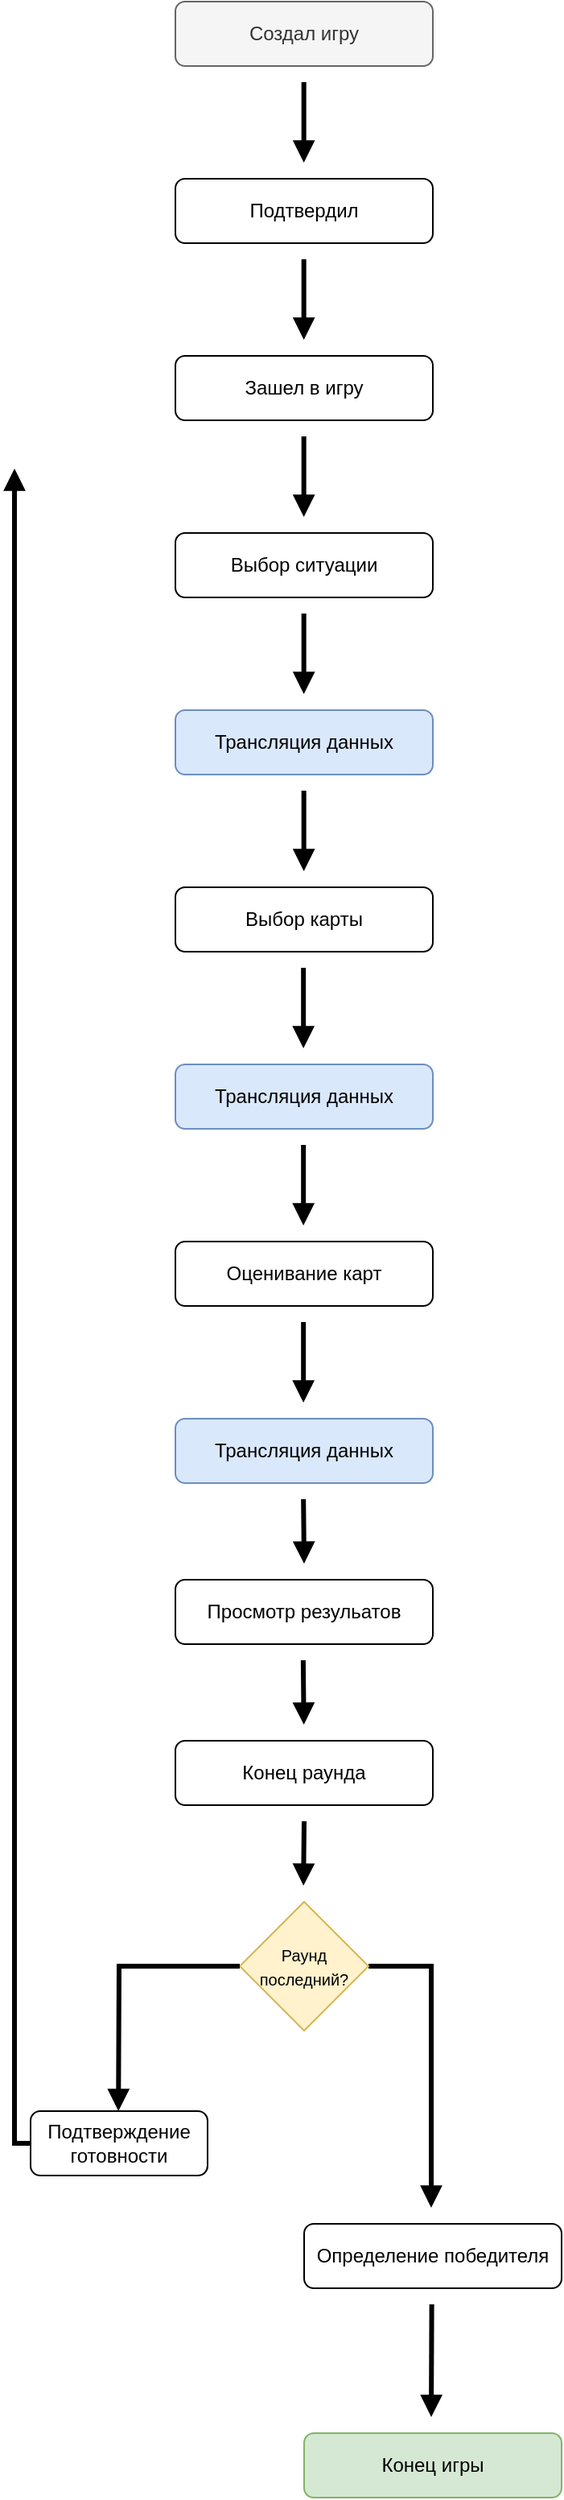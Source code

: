 <mxfile version="20.8.10" type="device"><diagram name="Page-1" id="IjQ6CevZDZuQ1rWgkKUR"><mxGraphModel dx="778" dy="764" grid="1" gridSize="10" guides="1" tooltips="1" connect="1" arrows="1" fold="1" page="1" pageScale="1" pageWidth="850" pageHeight="1100" math="0" shadow="0"><root><mxCell id="0"/><mxCell id="1" parent="0"/><mxCell id="30dUYWs2Oyu8sOdcFLVA-2" value="Создал игру" style="rounded=1;whiteSpace=wrap;html=1;fillColor=#f5f5f5;fontColor=#333333;strokeColor=#666666;" vertex="1" parent="1"><mxGeometry x="220" y="110" width="160" height="40" as="geometry"/></mxCell><mxCell id="30dUYWs2Oyu8sOdcFLVA-4" value="Подтвердил" style="rounded=1;whiteSpace=wrap;html=1;" vertex="1" parent="1"><mxGeometry x="220" y="220" width="160" height="40" as="geometry"/></mxCell><mxCell id="30dUYWs2Oyu8sOdcFLVA-5" value="Зашел в игру" style="rounded=1;whiteSpace=wrap;html=1;" vertex="1" parent="1"><mxGeometry x="220" y="330" width="160" height="40" as="geometry"/></mxCell><mxCell id="30dUYWs2Oyu8sOdcFLVA-7" value="Трансляция данных" style="rounded=1;whiteSpace=wrap;html=1;fillColor=#dae8fc;strokeColor=#6c8ebf;" vertex="1" parent="1"><mxGeometry x="220" y="550" width="160" height="40" as="geometry"/></mxCell><mxCell id="30dUYWs2Oyu8sOdcFLVA-8" value="Выбор ситуации" style="rounded=1;whiteSpace=wrap;html=1;" vertex="1" parent="1"><mxGeometry x="220" y="440" width="160" height="40" as="geometry"/></mxCell><mxCell id="30dUYWs2Oyu8sOdcFLVA-11" value="Выбор карты" style="rounded=1;whiteSpace=wrap;html=1;" vertex="1" parent="1"><mxGeometry x="220" y="660" width="160" height="40" as="geometry"/></mxCell><mxCell id="30dUYWs2Oyu8sOdcFLVA-20" value="Трансляция данных" style="rounded=1;whiteSpace=wrap;html=1;fillColor=#dae8fc;strokeColor=#6c8ebf;" vertex="1" parent="1"><mxGeometry x="220" y="770" width="160" height="40" as="geometry"/></mxCell><mxCell id="30dUYWs2Oyu8sOdcFLVA-22" value="Оценивание карт" style="rounded=1;whiteSpace=wrap;html=1;" vertex="1" parent="1"><mxGeometry x="220" y="880" width="160" height="40" as="geometry"/></mxCell><mxCell id="30dUYWs2Oyu8sOdcFLVA-24" value="Трансляция данных" style="rounded=1;whiteSpace=wrap;html=1;fillColor=#dae8fc;strokeColor=#6c8ebf;" vertex="1" parent="1"><mxGeometry x="220" y="990" width="160" height="40" as="geometry"/></mxCell><mxCell id="30dUYWs2Oyu8sOdcFLVA-26" value="Конец раунда" style="rounded=1;whiteSpace=wrap;html=1;" vertex="1" parent="1"><mxGeometry x="220" y="1190" width="160" height="40" as="geometry"/></mxCell><mxCell id="30dUYWs2Oyu8sOdcFLVA-28" value="Подтверждение готовности" style="rounded=1;whiteSpace=wrap;html=1;" vertex="1" parent="1"><mxGeometry x="130" y="1420" width="110" height="40" as="geometry"/></mxCell><mxCell id="30dUYWs2Oyu8sOdcFLVA-30" value="" style="endArrow=block;html=1;rounded=0;strokeWidth=3;endFill=1;exitX=1;exitY=0.5;exitDx=0;exitDy=0;" edge="1" parent="1" source="30dUYWs2Oyu8sOdcFLVA-43"><mxGeometry width="50" height="50" relative="1" as="geometry"><mxPoint x="379.17" y="1330" as="sourcePoint"/><mxPoint x="379" y="1480" as="targetPoint"/><Array as="points"><mxPoint x="379" y="1330"/></Array></mxGeometry></mxCell><mxCell id="30dUYWs2Oyu8sOdcFLVA-31" value="" style="endArrow=block;html=1;rounded=0;strokeWidth=3;endFill=1;" edge="1" parent="1"><mxGeometry width="50" height="50" relative="1" as="geometry"><mxPoint x="299.58" y="1040.0" as="sourcePoint"/><mxPoint x="300" y="1080" as="targetPoint"/></mxGeometry></mxCell><mxCell id="30dUYWs2Oyu8sOdcFLVA-32" value="" style="endArrow=block;html=1;rounded=0;strokeWidth=3;endFill=1;" edge="1" parent="1"><mxGeometry width="50" height="50" relative="1" as="geometry"><mxPoint x="299.58" y="930.0" as="sourcePoint"/><mxPoint x="299.58" y="980.0" as="targetPoint"/></mxGeometry></mxCell><mxCell id="30dUYWs2Oyu8sOdcFLVA-34" value="" style="endArrow=block;html=1;rounded=0;strokeWidth=3;endFill=1;" edge="1" parent="1"><mxGeometry width="50" height="50" relative="1" as="geometry"><mxPoint x="299.58" y="820.0" as="sourcePoint"/><mxPoint x="299.58" y="870.0" as="targetPoint"/></mxGeometry></mxCell><mxCell id="30dUYWs2Oyu8sOdcFLVA-35" value="" style="endArrow=block;html=1;rounded=0;strokeWidth=3;endFill=1;" edge="1" parent="1"><mxGeometry width="50" height="50" relative="1" as="geometry"><mxPoint x="299.58" y="710.0" as="sourcePoint"/><mxPoint x="299.58" y="760.0" as="targetPoint"/></mxGeometry></mxCell><mxCell id="30dUYWs2Oyu8sOdcFLVA-36" value="" style="endArrow=block;html=1;rounded=0;strokeWidth=3;endFill=1;" edge="1" parent="1"><mxGeometry width="50" height="50" relative="1" as="geometry"><mxPoint x="299.83" y="600.0" as="sourcePoint"/><mxPoint x="299.83" y="650.0" as="targetPoint"/></mxGeometry></mxCell><mxCell id="30dUYWs2Oyu8sOdcFLVA-38" value="" style="endArrow=block;html=1;rounded=0;strokeWidth=3;endFill=1;" edge="1" parent="1"><mxGeometry width="50" height="50" relative="1" as="geometry"><mxPoint x="299.83" y="490.0" as="sourcePoint"/><mxPoint x="299.83" y="540.0" as="targetPoint"/></mxGeometry></mxCell><mxCell id="30dUYWs2Oyu8sOdcFLVA-39" value="" style="endArrow=block;html=1;rounded=0;strokeWidth=3;endFill=1;" edge="1" parent="1"><mxGeometry width="50" height="50" relative="1" as="geometry"><mxPoint x="299.83" y="380.0" as="sourcePoint"/><mxPoint x="299.83" y="430.0" as="targetPoint"/></mxGeometry></mxCell><mxCell id="30dUYWs2Oyu8sOdcFLVA-40" value="" style="endArrow=block;html=1;rounded=0;strokeWidth=3;endFill=1;" edge="1" parent="1"><mxGeometry width="50" height="50" relative="1" as="geometry"><mxPoint x="299.83" y="270.0" as="sourcePoint"/><mxPoint x="299.83" y="320.0" as="targetPoint"/></mxGeometry></mxCell><mxCell id="30dUYWs2Oyu8sOdcFLVA-41" value="" style="endArrow=block;html=1;rounded=0;strokeWidth=3;endFill=1;" edge="1" parent="1"><mxGeometry width="50" height="50" relative="1" as="geometry"><mxPoint x="299.83" y="160.0" as="sourcePoint"/><mxPoint x="299.83" y="210.0" as="targetPoint"/></mxGeometry></mxCell><mxCell id="30dUYWs2Oyu8sOdcFLVA-43" value="&lt;font style=&quot;font-size: 10px;&quot;&gt;Раунд последний?&lt;/font&gt;" style="rhombus;whiteSpace=wrap;html=1;fillColor=#fff2cc;strokeColor=#d6b656;" vertex="1" parent="1"><mxGeometry x="260" y="1290" width="80" height="80" as="geometry"/></mxCell><mxCell id="30dUYWs2Oyu8sOdcFLVA-44" value="" style="endArrow=block;html=1;rounded=0;strokeWidth=3;endFill=1;" edge="1" parent="1"><mxGeometry width="50" height="50" relative="1" as="geometry"><mxPoint x="300" y="1240" as="sourcePoint"/><mxPoint x="299.58" y="1280.0" as="targetPoint"/></mxGeometry></mxCell><mxCell id="30dUYWs2Oyu8sOdcFLVA-45" value="" style="endArrow=block;html=1;rounded=0;strokeWidth=3;endFill=1;exitX=0;exitY=0.5;exitDx=0;exitDy=0;" edge="1" parent="1" source="30dUYWs2Oyu8sOdcFLVA-28"><mxGeometry width="50" height="50" relative="1" as="geometry"><mxPoint x="160.0" y="1225.0" as="sourcePoint"/><mxPoint x="120" y="400" as="targetPoint"/><Array as="points"><mxPoint x="120" y="1440"/><mxPoint x="120" y="1360"/><mxPoint x="120" y="1250"/></Array></mxGeometry></mxCell><mxCell id="30dUYWs2Oyu8sOdcFLVA-46" value="" style="endArrow=block;html=1;rounded=0;strokeWidth=3;endFill=1;exitX=0;exitY=0.5;exitDx=0;exitDy=0;" edge="1" parent="1" source="30dUYWs2Oyu8sOdcFLVA-43"><mxGeometry width="50" height="50" relative="1" as="geometry"><mxPoint x="184.58" y="1370.0" as="sourcePoint"/><mxPoint x="184.58" y="1420.0" as="targetPoint"/><Array as="points"><mxPoint x="185" y="1330"/></Array></mxGeometry></mxCell><mxCell id="30dUYWs2Oyu8sOdcFLVA-47" value="Определение победителя" style="rounded=1;whiteSpace=wrap;html=1;" vertex="1" parent="1"><mxGeometry x="300" y="1490" width="160" height="40" as="geometry"/></mxCell><mxCell id="30dUYWs2Oyu8sOdcFLVA-48" value="Конец игры" style="rounded=1;whiteSpace=wrap;html=1;fillColor=#d5e8d4;strokeColor=#82b366;" vertex="1" parent="1"><mxGeometry x="300" y="1620" width="160" height="40" as="geometry"/></mxCell><mxCell id="30dUYWs2Oyu8sOdcFLVA-49" value="" style="endArrow=block;html=1;rounded=0;strokeWidth=3;endFill=1;" edge="1" parent="1"><mxGeometry width="50" height="50" relative="1" as="geometry"><mxPoint x="379.31" y="1540.0" as="sourcePoint"/><mxPoint x="379" y="1610" as="targetPoint"/></mxGeometry></mxCell><mxCell id="30dUYWs2Oyu8sOdcFLVA-50" value="Просмотр резульатов" style="rounded=1;whiteSpace=wrap;html=1;" vertex="1" parent="1"><mxGeometry x="220" y="1090" width="160" height="40" as="geometry"/></mxCell><mxCell id="30dUYWs2Oyu8sOdcFLVA-51" value="" style="endArrow=block;html=1;rounded=0;strokeWidth=3;endFill=1;" edge="1" parent="1"><mxGeometry width="50" height="50" relative="1" as="geometry"><mxPoint x="299.43" y="1140.0" as="sourcePoint"/><mxPoint x="299.85" y="1180" as="targetPoint"/></mxGeometry></mxCell></root></mxGraphModel></diagram></mxfile>